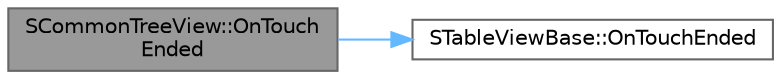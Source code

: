 digraph "SCommonTreeView::OnTouchEnded"
{
 // INTERACTIVE_SVG=YES
 // LATEX_PDF_SIZE
  bgcolor="transparent";
  edge [fontname=Helvetica,fontsize=10,labelfontname=Helvetica,labelfontsize=10];
  node [fontname=Helvetica,fontsize=10,shape=box,height=0.2,width=0.4];
  rankdir="LR";
  Node1 [id="Node000001",label="SCommonTreeView::OnTouch\lEnded",height=0.2,width=0.4,color="gray40", fillcolor="grey60", style="filled", fontcolor="black",tooltip="Called when a touchpad touch is ended (finger lifted)"];
  Node1 -> Node2 [id="edge1_Node000001_Node000002",color="steelblue1",style="solid",tooltip=" "];
  Node2 [id="Node000002",label="STableViewBase::OnTouchEnded",height=0.2,width=0.4,color="grey40", fillcolor="white", style="filled",URL="$dc/d5c/classSTableViewBase.html#a82fc59d46d62cd4b093617faae2a08a1",tooltip="Called when a touchpad touch is ended (finger lifted)"];
}
